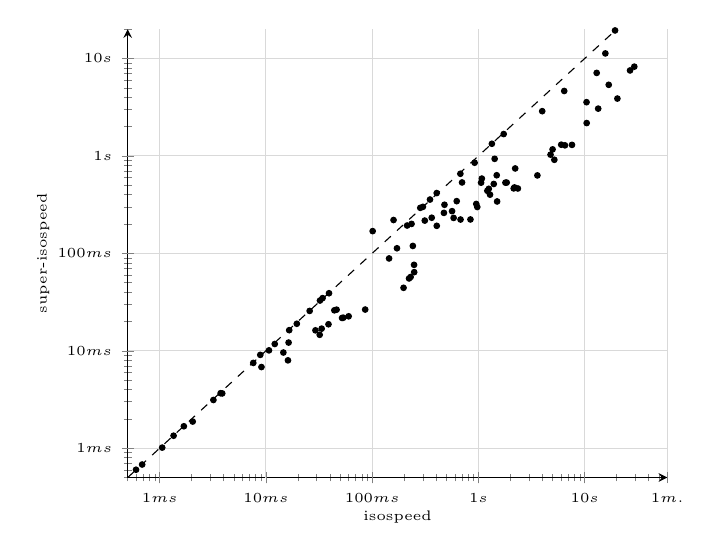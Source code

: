 \begin{tikzpicture}
\begin{axis}[
	font = \tiny,
	axis lines = left,
	axis lines = left,
	grid = major,
	grid style = {draw=gray!30},
	xmode = log,
	ymode = log,
	ymin = 0.5,
	ymax = 20000,
	xmin = 0.5,
	xmax = 60000,
	xlabel = {isospeed},
	ylabel = {super-isospeed},
	label shift = {-6pt},
	% log ticks with fixed point,
	xtick = {0.1, 1, 10, 100, 1000, 10000, 100000, 1000000, 10000000},
	ytick = {0.1, 1, 10, 100, 1000, 10000, 100000, 1000000, 10000000},
	xticklabels = \empty,
	yticklabels = \empty,
	extra x ticks = {0.1, 1, 10, 100, 1000, 10000, 60000, 600000, 1800000, 3600000},
	extra x tick labels = {$100 {\mu}s$, $1 ms$, $10 ms$, $100 ms$, $1 s$, $10 s$, $1 m.$, $10 m.$, $30 m.$, $1 h$},
	extra y ticks = {0.1, 1, 10, 100, 1000, 10000, 60000, 600000, 1800000, 3600000},
	extra y tick labels = {$100 {\mu}s$, $1 ms$, $10 ms$, $100 ms$, $1 s$, $10 s$, $1 m.$, $10 m.$, $30 m.$, $1 h$},
]
	\addplot [only marks, mark size=1pt] coordinates {
		(0.684, 0.68)
		(975.312, 299.172)
		(7596.914, 1298.724)
		(60.076, 22.586)
		(32.071, 14.595)
		(197.435, 44.288)
		(85.95, 26.504)
		(53.51, 21.845)
		(1796.013, 531.791)
		(701.562, 534.317)
		(2186.008, 475.12)
		(14.595, 9.595)
		(234.726, 200.67)
		(32.284, 32.816)
		(2351.18, 463.337)
		(248.573, 64.145)
		(25.793, 25.654)
		(44.051, 26.016)
		(12977.99, 7119.132)
		(6017.332, 1304.504)
		(101.067, 169.151)
		(10.684, 10.099)
		(6524.45, 1284.697)
		(26734.121, 7543.632)
		(52.078, 21.724)
		(16.124, 7.976)
		(473.556, 260.338)
		(16.349, 12.144)
		(20327.733, 3880.829)
		(283.593, 293.122)
		(350.15, 356.735)
		(241.429, 119.177)
		(1486.775, 633.607)
		(624.981, 343.557)
		(12.111, 11.74)
		(3.203, 3.125)
		(3590.157, 631.23)
		(1.352, 1.343)
		(2218.223, 744.255)
		(2148.91, 464.43)
		(5183.706, 913.265)
		(3985.274, 2880.858)
		(953.948, 321.575)
		(1213.543, 438.917)
		(39.246, 38.965)
		(405.572, 191.67)
		(1499.967, 341.014)
		(7.603, 7.508)
		(46.254, 26.43)
		(8.851, 9.077)
		(10415.27, 3563.281)
		(1.689, 1.679)
		(38.813, 18.712)
		(479.189, 315.353)
		(16848.611, 5372.53)
		(405.057, 415.811)
		(678.91, 222.46)
		(230.084, 57.204)
		(1845.233, 533.266)
		(16.569, 16.281)
		(6420.164, 4642.322)
		(213.334, 193.048)
		(19.529, 18.937)
		(222.394, 55.272)
		(1.056, 1.014)
		(10445.091, 2175.615)
		(0.599, 0.601)
		(15663.757, 11283.803)
		(312.764, 217.0)
		(171.212, 112.811)
		(2.046, 1.877)
		(1077.186, 585.419)
		(676.203, 656.407)
		(29.255, 16.209)
		(34.136, 34.718)
		(29319.25, 8249.318)
		(1729.319, 1677.655)
		(921.045, 852.072)
		(158.919, 219.877)
		(1395.175, 515.449)
		(1285.986, 400.447)
		(841.314, 222.837)
		(1252.237, 459.815)
		(584.316, 231.065)
		(3.746, 3.666)
		(1338.787, 1333.044)
		(363.429, 232.098)
		(33.457, 16.877)
		(13406.663, 3059.926)
		(4990.491, 1167.651)
		(4773.847, 1030.608)
		(564.852, 271.245)
		(247.923, 76.25)
		(9.079, 6.809)
		(3.88, 3.651)
		(1059.381, 531.254)
		(300.262, 300.201)
		(144.269, 88.677)
		(1421.576, 933.986)
		(19326.778, 19422.672)
	};
	\addplot+ [mark=none, black, dashed, domain=0.5:60000] {x};
\end{axis}
\end{tikzpicture}
